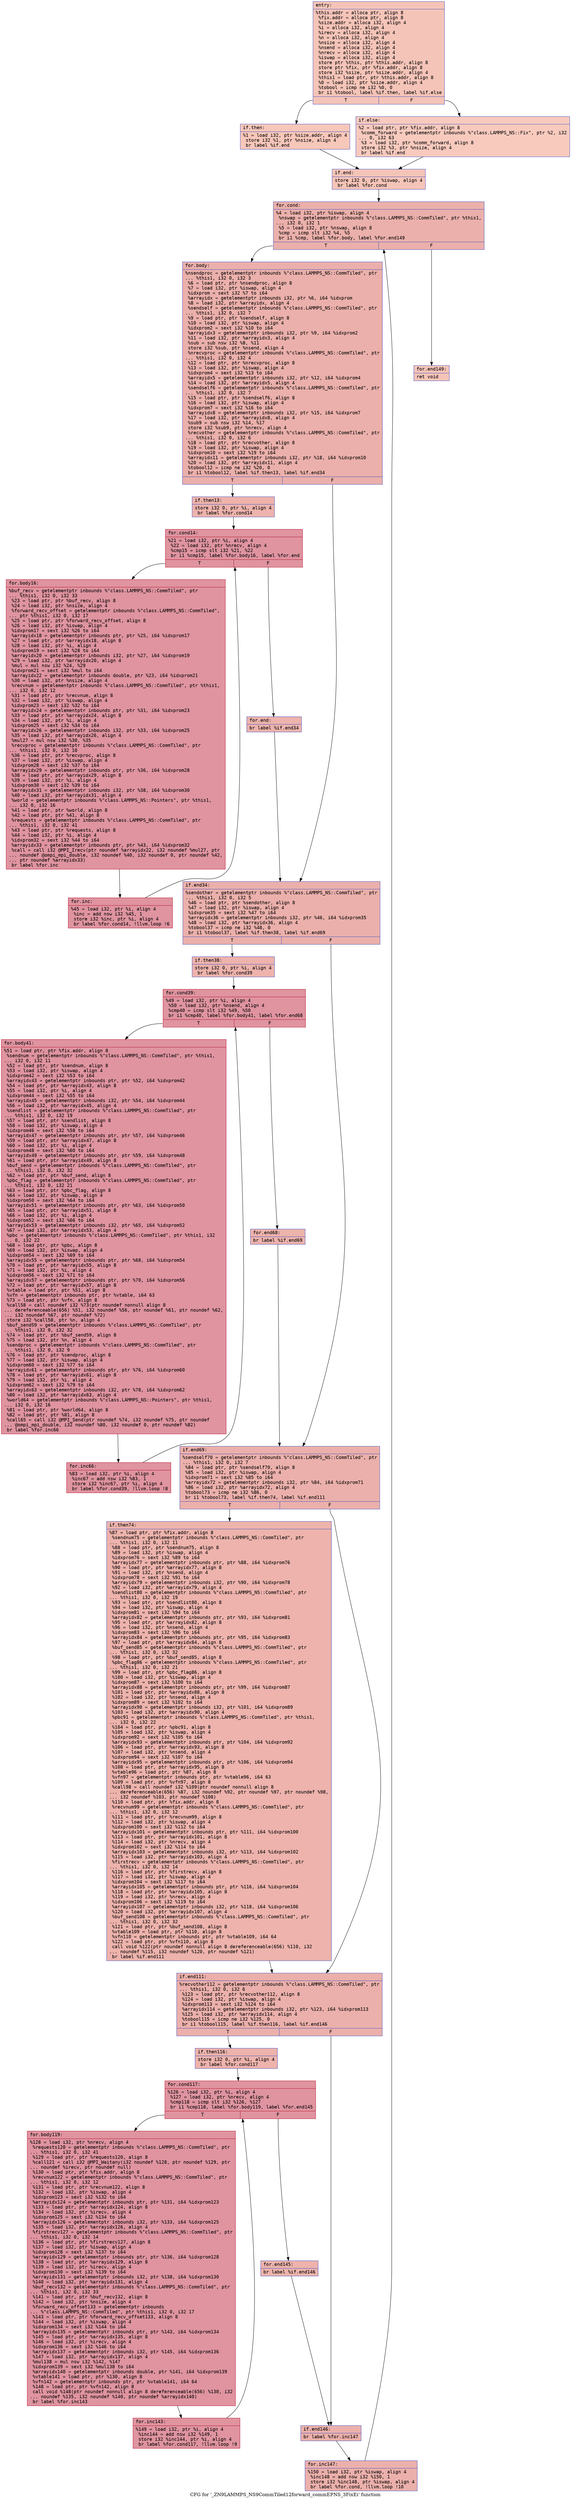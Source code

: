 digraph "CFG for '_ZN9LAMMPS_NS9CommTiled12forward_commEPNS_3FixEi' function" {
	label="CFG for '_ZN9LAMMPS_NS9CommTiled12forward_commEPNS_3FixEi' function";

	Node0x55607762fda0 [shape=record,color="#3d50c3ff", style=filled, fillcolor="#e97a5f70" fontname="Courier",label="{entry:\l|  %this.addr = alloca ptr, align 8\l  %fix.addr = alloca ptr, align 8\l  %size.addr = alloca i32, align 4\l  %i = alloca i32, align 4\l  %irecv = alloca i32, align 4\l  %n = alloca i32, align 4\l  %nsize = alloca i32, align 4\l  %nsend = alloca i32, align 4\l  %nrecv = alloca i32, align 4\l  %iswap = alloca i32, align 4\l  store ptr %this, ptr %this.addr, align 8\l  store ptr %fix, ptr %fix.addr, align 8\l  store i32 %size, ptr %size.addr, align 4\l  %this1 = load ptr, ptr %this.addr, align 8\l  %0 = load i32, ptr %size.addr, align 4\l  %tobool = icmp ne i32 %0, 0\l  br i1 %tobool, label %if.then, label %if.else\l|{<s0>T|<s1>F}}"];
	Node0x55607762fda0:s0 -> Node0x556077630900[tooltip="entry -> if.then\nProbability 62.50%" ];
	Node0x55607762fda0:s1 -> Node0x556077630970[tooltip="entry -> if.else\nProbability 37.50%" ];
	Node0x556077630900 [shape=record,color="#3d50c3ff", style=filled, fillcolor="#ec7f6370" fontname="Courier",label="{if.then:\l|  %1 = load i32, ptr %size.addr, align 4\l  store i32 %1, ptr %nsize, align 4\l  br label %if.end\l}"];
	Node0x556077630900 -> Node0x5560776346f0[tooltip="if.then -> if.end\nProbability 100.00%" ];
	Node0x556077630970 [shape=record,color="#3d50c3ff", style=filled, fillcolor="#ef886b70" fontname="Courier",label="{if.else:\l|  %2 = load ptr, ptr %fix.addr, align 8\l  %comm_forward = getelementptr inbounds %\"class.LAMMPS_NS::Fix\", ptr %2, i32\l... 0, i32 63\l  %3 = load i32, ptr %comm_forward, align 8\l  store i32 %3, ptr %nsize, align 4\l  br label %if.end\l}"];
	Node0x556077630970 -> Node0x5560776346f0[tooltip="if.else -> if.end\nProbability 100.00%" ];
	Node0x5560776346f0 [shape=record,color="#3d50c3ff", style=filled, fillcolor="#e97a5f70" fontname="Courier",label="{if.end:\l|  store i32 0, ptr %iswap, align 4\l  br label %for.cond\l}"];
	Node0x5560776346f0 -> Node0x556077634ba0[tooltip="if.end -> for.cond\nProbability 100.00%" ];
	Node0x556077634ba0 [shape=record,color="#3d50c3ff", style=filled, fillcolor="#d24b4070" fontname="Courier",label="{for.cond:\l|  %4 = load i32, ptr %iswap, align 4\l  %nswap = getelementptr inbounds %\"class.LAMMPS_NS::CommTiled\", ptr %this1,\l... i32 0, i32 1\l  %5 = load i32, ptr %nswap, align 8\l  %cmp = icmp slt i32 %4, %5\l  br i1 %cmp, label %for.body, label %for.end149\l|{<s0>T|<s1>F}}"];
	Node0x556077634ba0:s0 -> Node0x556077634f20[tooltip="for.cond -> for.body\nProbability 96.88%" ];
	Node0x556077634ba0:s1 -> Node0x556077634fa0[tooltip="for.cond -> for.end149\nProbability 3.12%" ];
	Node0x556077634f20 [shape=record,color="#3d50c3ff", style=filled, fillcolor="#d24b4070" fontname="Courier",label="{for.body:\l|  %nsendproc = getelementptr inbounds %\"class.LAMMPS_NS::CommTiled\", ptr\l... %this1, i32 0, i32 3\l  %6 = load ptr, ptr %nsendproc, align 8\l  %7 = load i32, ptr %iswap, align 4\l  %idxprom = sext i32 %7 to i64\l  %arrayidx = getelementptr inbounds i32, ptr %6, i64 %idxprom\l  %8 = load i32, ptr %arrayidx, align 4\l  %sendself = getelementptr inbounds %\"class.LAMMPS_NS::CommTiled\", ptr\l... %this1, i32 0, i32 7\l  %9 = load ptr, ptr %sendself, align 8\l  %10 = load i32, ptr %iswap, align 4\l  %idxprom2 = sext i32 %10 to i64\l  %arrayidx3 = getelementptr inbounds i32, ptr %9, i64 %idxprom2\l  %11 = load i32, ptr %arrayidx3, align 4\l  %sub = sub nsw i32 %8, %11\l  store i32 %sub, ptr %nsend, align 4\l  %nrecvproc = getelementptr inbounds %\"class.LAMMPS_NS::CommTiled\", ptr\l... %this1, i32 0, i32 4\l  %12 = load ptr, ptr %nrecvproc, align 8\l  %13 = load i32, ptr %iswap, align 4\l  %idxprom4 = sext i32 %13 to i64\l  %arrayidx5 = getelementptr inbounds i32, ptr %12, i64 %idxprom4\l  %14 = load i32, ptr %arrayidx5, align 4\l  %sendself6 = getelementptr inbounds %\"class.LAMMPS_NS::CommTiled\", ptr\l... %this1, i32 0, i32 7\l  %15 = load ptr, ptr %sendself6, align 8\l  %16 = load i32, ptr %iswap, align 4\l  %idxprom7 = sext i32 %16 to i64\l  %arrayidx8 = getelementptr inbounds i32, ptr %15, i64 %idxprom7\l  %17 = load i32, ptr %arrayidx8, align 4\l  %sub9 = sub nsw i32 %14, %17\l  store i32 %sub9, ptr %nrecv, align 4\l  %recvother = getelementptr inbounds %\"class.LAMMPS_NS::CommTiled\", ptr\l... %this1, i32 0, i32 6\l  %18 = load ptr, ptr %recvother, align 8\l  %19 = load i32, ptr %iswap, align 4\l  %idxprom10 = sext i32 %19 to i64\l  %arrayidx11 = getelementptr inbounds i32, ptr %18, i64 %idxprom10\l  %20 = load i32, ptr %arrayidx11, align 4\l  %tobool12 = icmp ne i32 %20, 0\l  br i1 %tobool12, label %if.then13, label %if.end34\l|{<s0>T|<s1>F}}"];
	Node0x556077634f20:s0 -> Node0x556077636900[tooltip="for.body -> if.then13\nProbability 62.50%" ];
	Node0x556077634f20:s1 -> Node0x556077636980[tooltip="for.body -> if.end34\nProbability 37.50%" ];
	Node0x556077636900 [shape=record,color="#3d50c3ff", style=filled, fillcolor="#d6524470" fontname="Courier",label="{if.then13:\l|  store i32 0, ptr %i, align 4\l  br label %for.cond14\l}"];
	Node0x556077636900 -> Node0x556077636b50[tooltip="if.then13 -> for.cond14\nProbability 100.00%" ];
	Node0x556077636b50 [shape=record,color="#b70d28ff", style=filled, fillcolor="#b70d2870" fontname="Courier",label="{for.cond14:\l|  %21 = load i32, ptr %i, align 4\l  %22 = load i32, ptr %nrecv, align 4\l  %cmp15 = icmp slt i32 %21, %22\l  br i1 %cmp15, label %for.body16, label %for.end\l|{<s0>T|<s1>F}}"];
	Node0x556077636b50:s0 -> Node0x556077636df0[tooltip="for.cond14 -> for.body16\nProbability 96.88%" ];
	Node0x556077636b50:s1 -> Node0x556077636e70[tooltip="for.cond14 -> for.end\nProbability 3.12%" ];
	Node0x556077636df0 [shape=record,color="#b70d28ff", style=filled, fillcolor="#b70d2870" fontname="Courier",label="{for.body16:\l|  %buf_recv = getelementptr inbounds %\"class.LAMMPS_NS::CommTiled\", ptr\l... %this1, i32 0, i32 33\l  %23 = load ptr, ptr %buf_recv, align 8\l  %24 = load i32, ptr %nsize, align 4\l  %forward_recv_offset = getelementptr inbounds %\"class.LAMMPS_NS::CommTiled\",\l... ptr %this1, i32 0, i32 17\l  %25 = load ptr, ptr %forward_recv_offset, align 8\l  %26 = load i32, ptr %iswap, align 4\l  %idxprom17 = sext i32 %26 to i64\l  %arrayidx18 = getelementptr inbounds ptr, ptr %25, i64 %idxprom17\l  %27 = load ptr, ptr %arrayidx18, align 8\l  %28 = load i32, ptr %i, align 4\l  %idxprom19 = sext i32 %28 to i64\l  %arrayidx20 = getelementptr inbounds i32, ptr %27, i64 %idxprom19\l  %29 = load i32, ptr %arrayidx20, align 4\l  %mul = mul nsw i32 %24, %29\l  %idxprom21 = sext i32 %mul to i64\l  %arrayidx22 = getelementptr inbounds double, ptr %23, i64 %idxprom21\l  %30 = load i32, ptr %nsize, align 4\l  %recvnum = getelementptr inbounds %\"class.LAMMPS_NS::CommTiled\", ptr %this1,\l... i32 0, i32 12\l  %31 = load ptr, ptr %recvnum, align 8\l  %32 = load i32, ptr %iswap, align 4\l  %idxprom23 = sext i32 %32 to i64\l  %arrayidx24 = getelementptr inbounds ptr, ptr %31, i64 %idxprom23\l  %33 = load ptr, ptr %arrayidx24, align 8\l  %34 = load i32, ptr %i, align 4\l  %idxprom25 = sext i32 %34 to i64\l  %arrayidx26 = getelementptr inbounds i32, ptr %33, i64 %idxprom25\l  %35 = load i32, ptr %arrayidx26, align 4\l  %mul27 = mul nsw i32 %30, %35\l  %recvproc = getelementptr inbounds %\"class.LAMMPS_NS::CommTiled\", ptr\l... %this1, i32 0, i32 10\l  %36 = load ptr, ptr %recvproc, align 8\l  %37 = load i32, ptr %iswap, align 4\l  %idxprom28 = sext i32 %37 to i64\l  %arrayidx29 = getelementptr inbounds ptr, ptr %36, i64 %idxprom28\l  %38 = load ptr, ptr %arrayidx29, align 8\l  %39 = load i32, ptr %i, align 4\l  %idxprom30 = sext i32 %39 to i64\l  %arrayidx31 = getelementptr inbounds i32, ptr %38, i64 %idxprom30\l  %40 = load i32, ptr %arrayidx31, align 4\l  %world = getelementptr inbounds %\"class.LAMMPS_NS::Pointers\", ptr %this1,\l... i32 0, i32 16\l  %41 = load ptr, ptr %world, align 8\l  %42 = load ptr, ptr %41, align 8\l  %requests = getelementptr inbounds %\"class.LAMMPS_NS::CommTiled\", ptr\l... %this1, i32 0, i32 41\l  %43 = load ptr, ptr %requests, align 8\l  %44 = load i32, ptr %i, align 4\l  %idxprom32 = sext i32 %44 to i64\l  %arrayidx33 = getelementptr inbounds ptr, ptr %43, i64 %idxprom32\l  %call = call i32 @MPI_Irecv(ptr noundef %arrayidx22, i32 noundef %mul27, ptr\l... noundef @ompi_mpi_double, i32 noundef %40, i32 noundef 0, ptr noundef %42,\l... ptr noundef %arrayidx33)\l  br label %for.inc\l}"];
	Node0x556077636df0 -> Node0x5560776392d0[tooltip="for.body16 -> for.inc\nProbability 100.00%" ];
	Node0x5560776392d0 [shape=record,color="#b70d28ff", style=filled, fillcolor="#b70d2870" fontname="Courier",label="{for.inc:\l|  %45 = load i32, ptr %i, align 4\l  %inc = add nsw i32 %45, 1\l  store i32 %inc, ptr %i, align 4\l  br label %for.cond14, !llvm.loop !6\l}"];
	Node0x5560776392d0 -> Node0x556077636b50[tooltip="for.inc -> for.cond14\nProbability 100.00%" ];
	Node0x556077636e70 [shape=record,color="#3d50c3ff", style=filled, fillcolor="#d6524470" fontname="Courier",label="{for.end:\l|  br label %if.end34\l}"];
	Node0x556077636e70 -> Node0x556077636980[tooltip="for.end -> if.end34\nProbability 100.00%" ];
	Node0x556077636980 [shape=record,color="#3d50c3ff", style=filled, fillcolor="#d24b4070" fontname="Courier",label="{if.end34:\l|  %sendother = getelementptr inbounds %\"class.LAMMPS_NS::CommTiled\", ptr\l... %this1, i32 0, i32 5\l  %46 = load ptr, ptr %sendother, align 8\l  %47 = load i32, ptr %iswap, align 4\l  %idxprom35 = sext i32 %47 to i64\l  %arrayidx36 = getelementptr inbounds i32, ptr %46, i64 %idxprom35\l  %48 = load i32, ptr %arrayidx36, align 4\l  %tobool37 = icmp ne i32 %48, 0\l  br i1 %tobool37, label %if.then38, label %if.end69\l|{<s0>T|<s1>F}}"];
	Node0x556077636980:s0 -> Node0x55607763a2d0[tooltip="if.end34 -> if.then38\nProbability 62.50%" ];
	Node0x556077636980:s1 -> Node0x55607763a350[tooltip="if.end34 -> if.end69\nProbability 37.50%" ];
	Node0x55607763a2d0 [shape=record,color="#3d50c3ff", style=filled, fillcolor="#d6524470" fontname="Courier",label="{if.then38:\l|  store i32 0, ptr %i, align 4\l  br label %for.cond39\l}"];
	Node0x55607763a2d0 -> Node0x55607763a520[tooltip="if.then38 -> for.cond39\nProbability 100.00%" ];
	Node0x55607763a520 [shape=record,color="#b70d28ff", style=filled, fillcolor="#b70d2870" fontname="Courier",label="{for.cond39:\l|  %49 = load i32, ptr %i, align 4\l  %50 = load i32, ptr %nsend, align 4\l  %cmp40 = icmp slt i32 %49, %50\l  br i1 %cmp40, label %for.body41, label %for.end68\l|{<s0>T|<s1>F}}"];
	Node0x55607763a520:s0 -> Node0x55607763a7c0[tooltip="for.cond39 -> for.body41\nProbability 96.88%" ];
	Node0x55607763a520:s1 -> Node0x55607763a840[tooltip="for.cond39 -> for.end68\nProbability 3.12%" ];
	Node0x55607763a7c0 [shape=record,color="#b70d28ff", style=filled, fillcolor="#b70d2870" fontname="Courier",label="{for.body41:\l|  %51 = load ptr, ptr %fix.addr, align 8\l  %sendnum = getelementptr inbounds %\"class.LAMMPS_NS::CommTiled\", ptr %this1,\l... i32 0, i32 11\l  %52 = load ptr, ptr %sendnum, align 8\l  %53 = load i32, ptr %iswap, align 4\l  %idxprom42 = sext i32 %53 to i64\l  %arrayidx43 = getelementptr inbounds ptr, ptr %52, i64 %idxprom42\l  %54 = load ptr, ptr %arrayidx43, align 8\l  %55 = load i32, ptr %i, align 4\l  %idxprom44 = sext i32 %55 to i64\l  %arrayidx45 = getelementptr inbounds i32, ptr %54, i64 %idxprom44\l  %56 = load i32, ptr %arrayidx45, align 4\l  %sendlist = getelementptr inbounds %\"class.LAMMPS_NS::CommTiled\", ptr\l... %this1, i32 0, i32 19\l  %57 = load ptr, ptr %sendlist, align 8\l  %58 = load i32, ptr %iswap, align 4\l  %idxprom46 = sext i32 %58 to i64\l  %arrayidx47 = getelementptr inbounds ptr, ptr %57, i64 %idxprom46\l  %59 = load ptr, ptr %arrayidx47, align 8\l  %60 = load i32, ptr %i, align 4\l  %idxprom48 = sext i32 %60 to i64\l  %arrayidx49 = getelementptr inbounds ptr, ptr %59, i64 %idxprom48\l  %61 = load ptr, ptr %arrayidx49, align 8\l  %buf_send = getelementptr inbounds %\"class.LAMMPS_NS::CommTiled\", ptr\l... %this1, i32 0, i32 32\l  %62 = load ptr, ptr %buf_send, align 8\l  %pbc_flag = getelementptr inbounds %\"class.LAMMPS_NS::CommTiled\", ptr\l... %this1, i32 0, i32 21\l  %63 = load ptr, ptr %pbc_flag, align 8\l  %64 = load i32, ptr %iswap, align 4\l  %idxprom50 = sext i32 %64 to i64\l  %arrayidx51 = getelementptr inbounds ptr, ptr %63, i64 %idxprom50\l  %65 = load ptr, ptr %arrayidx51, align 8\l  %66 = load i32, ptr %i, align 4\l  %idxprom52 = sext i32 %66 to i64\l  %arrayidx53 = getelementptr inbounds i32, ptr %65, i64 %idxprom52\l  %67 = load i32, ptr %arrayidx53, align 4\l  %pbc = getelementptr inbounds %\"class.LAMMPS_NS::CommTiled\", ptr %this1, i32\l... 0, i32 22\l  %68 = load ptr, ptr %pbc, align 8\l  %69 = load i32, ptr %iswap, align 4\l  %idxprom54 = sext i32 %69 to i64\l  %arrayidx55 = getelementptr inbounds ptr, ptr %68, i64 %idxprom54\l  %70 = load ptr, ptr %arrayidx55, align 8\l  %71 = load i32, ptr %i, align 4\l  %idxprom56 = sext i32 %71 to i64\l  %arrayidx57 = getelementptr inbounds ptr, ptr %70, i64 %idxprom56\l  %72 = load ptr, ptr %arrayidx57, align 8\l  %vtable = load ptr, ptr %51, align 8\l  %vfn = getelementptr inbounds ptr, ptr %vtable, i64 63\l  %73 = load ptr, ptr %vfn, align 8\l  %call58 = call noundef i32 %73(ptr noundef nonnull align 8\l... dereferenceable(656) %51, i32 noundef %56, ptr noundef %61, ptr noundef %62,\l... i32 noundef %67, ptr noundef %72)\l  store i32 %call58, ptr %n, align 4\l  %buf_send59 = getelementptr inbounds %\"class.LAMMPS_NS::CommTiled\", ptr\l... %this1, i32 0, i32 32\l  %74 = load ptr, ptr %buf_send59, align 8\l  %75 = load i32, ptr %n, align 4\l  %sendproc = getelementptr inbounds %\"class.LAMMPS_NS::CommTiled\", ptr\l... %this1, i32 0, i32 9\l  %76 = load ptr, ptr %sendproc, align 8\l  %77 = load i32, ptr %iswap, align 4\l  %idxprom60 = sext i32 %77 to i64\l  %arrayidx61 = getelementptr inbounds ptr, ptr %76, i64 %idxprom60\l  %78 = load ptr, ptr %arrayidx61, align 8\l  %79 = load i32, ptr %i, align 4\l  %idxprom62 = sext i32 %79 to i64\l  %arrayidx63 = getelementptr inbounds i32, ptr %78, i64 %idxprom62\l  %80 = load i32, ptr %arrayidx63, align 4\l  %world64 = getelementptr inbounds %\"class.LAMMPS_NS::Pointers\", ptr %this1,\l... i32 0, i32 16\l  %81 = load ptr, ptr %world64, align 8\l  %82 = load ptr, ptr %81, align 8\l  %call65 = call i32 @MPI_Send(ptr noundef %74, i32 noundef %75, ptr noundef\l... @ompi_mpi_double, i32 noundef %80, i32 noundef 0, ptr noundef %82)\l  br label %for.inc66\l}"];
	Node0x55607763a7c0 -> Node0x55607763db00[tooltip="for.body41 -> for.inc66\nProbability 100.00%" ];
	Node0x55607763db00 [shape=record,color="#b70d28ff", style=filled, fillcolor="#b70d2870" fontname="Courier",label="{for.inc66:\l|  %83 = load i32, ptr %i, align 4\l  %inc67 = add nsw i32 %83, 1\l  store i32 %inc67, ptr %i, align 4\l  br label %for.cond39, !llvm.loop !8\l}"];
	Node0x55607763db00 -> Node0x55607763a520[tooltip="for.inc66 -> for.cond39\nProbability 100.00%" ];
	Node0x55607763a840 [shape=record,color="#3d50c3ff", style=filled, fillcolor="#d6524470" fontname="Courier",label="{for.end68:\l|  br label %if.end69\l}"];
	Node0x55607763a840 -> Node0x55607763a350[tooltip="for.end68 -> if.end69\nProbability 100.00%" ];
	Node0x55607763a350 [shape=record,color="#3d50c3ff", style=filled, fillcolor="#d24b4070" fontname="Courier",label="{if.end69:\l|  %sendself70 = getelementptr inbounds %\"class.LAMMPS_NS::CommTiled\", ptr\l... %this1, i32 0, i32 7\l  %84 = load ptr, ptr %sendself70, align 8\l  %85 = load i32, ptr %iswap, align 4\l  %idxprom71 = sext i32 %85 to i64\l  %arrayidx72 = getelementptr inbounds i32, ptr %84, i64 %idxprom71\l  %86 = load i32, ptr %arrayidx72, align 4\l  %tobool73 = icmp ne i32 %86, 0\l  br i1 %tobool73, label %if.then74, label %if.end111\l|{<s0>T|<s1>F}}"];
	Node0x55607763a350:s0 -> Node0x55607763e440[tooltip="if.end69 -> if.then74\nProbability 62.50%" ];
	Node0x55607763a350:s1 -> Node0x55607763e4c0[tooltip="if.end69 -> if.end111\nProbability 37.50%" ];
	Node0x55607763e440 [shape=record,color="#3d50c3ff", style=filled, fillcolor="#d6524470" fontname="Courier",label="{if.then74:\l|  %87 = load ptr, ptr %fix.addr, align 8\l  %sendnum75 = getelementptr inbounds %\"class.LAMMPS_NS::CommTiled\", ptr\l... %this1, i32 0, i32 11\l  %88 = load ptr, ptr %sendnum75, align 8\l  %89 = load i32, ptr %iswap, align 4\l  %idxprom76 = sext i32 %89 to i64\l  %arrayidx77 = getelementptr inbounds ptr, ptr %88, i64 %idxprom76\l  %90 = load ptr, ptr %arrayidx77, align 8\l  %91 = load i32, ptr %nsend, align 4\l  %idxprom78 = sext i32 %91 to i64\l  %arrayidx79 = getelementptr inbounds i32, ptr %90, i64 %idxprom78\l  %92 = load i32, ptr %arrayidx79, align 4\l  %sendlist80 = getelementptr inbounds %\"class.LAMMPS_NS::CommTiled\", ptr\l... %this1, i32 0, i32 19\l  %93 = load ptr, ptr %sendlist80, align 8\l  %94 = load i32, ptr %iswap, align 4\l  %idxprom81 = sext i32 %94 to i64\l  %arrayidx82 = getelementptr inbounds ptr, ptr %93, i64 %idxprom81\l  %95 = load ptr, ptr %arrayidx82, align 8\l  %96 = load i32, ptr %nsend, align 4\l  %idxprom83 = sext i32 %96 to i64\l  %arrayidx84 = getelementptr inbounds ptr, ptr %95, i64 %idxprom83\l  %97 = load ptr, ptr %arrayidx84, align 8\l  %buf_send85 = getelementptr inbounds %\"class.LAMMPS_NS::CommTiled\", ptr\l... %this1, i32 0, i32 32\l  %98 = load ptr, ptr %buf_send85, align 8\l  %pbc_flag86 = getelementptr inbounds %\"class.LAMMPS_NS::CommTiled\", ptr\l... %this1, i32 0, i32 21\l  %99 = load ptr, ptr %pbc_flag86, align 8\l  %100 = load i32, ptr %iswap, align 4\l  %idxprom87 = sext i32 %100 to i64\l  %arrayidx88 = getelementptr inbounds ptr, ptr %99, i64 %idxprom87\l  %101 = load ptr, ptr %arrayidx88, align 8\l  %102 = load i32, ptr %nsend, align 4\l  %idxprom89 = sext i32 %102 to i64\l  %arrayidx90 = getelementptr inbounds i32, ptr %101, i64 %idxprom89\l  %103 = load i32, ptr %arrayidx90, align 4\l  %pbc91 = getelementptr inbounds %\"class.LAMMPS_NS::CommTiled\", ptr %this1,\l... i32 0, i32 22\l  %104 = load ptr, ptr %pbc91, align 8\l  %105 = load i32, ptr %iswap, align 4\l  %idxprom92 = sext i32 %105 to i64\l  %arrayidx93 = getelementptr inbounds ptr, ptr %104, i64 %idxprom92\l  %106 = load ptr, ptr %arrayidx93, align 8\l  %107 = load i32, ptr %nsend, align 4\l  %idxprom94 = sext i32 %107 to i64\l  %arrayidx95 = getelementptr inbounds ptr, ptr %106, i64 %idxprom94\l  %108 = load ptr, ptr %arrayidx95, align 8\l  %vtable96 = load ptr, ptr %87, align 8\l  %vfn97 = getelementptr inbounds ptr, ptr %vtable96, i64 63\l  %109 = load ptr, ptr %vfn97, align 8\l  %call98 = call noundef i32 %109(ptr noundef nonnull align 8\l... dereferenceable(656) %87, i32 noundef %92, ptr noundef %97, ptr noundef %98,\l... i32 noundef %103, ptr noundef %108)\l  %110 = load ptr, ptr %fix.addr, align 8\l  %recvnum99 = getelementptr inbounds %\"class.LAMMPS_NS::CommTiled\", ptr\l... %this1, i32 0, i32 12\l  %111 = load ptr, ptr %recvnum99, align 8\l  %112 = load i32, ptr %iswap, align 4\l  %idxprom100 = sext i32 %112 to i64\l  %arrayidx101 = getelementptr inbounds ptr, ptr %111, i64 %idxprom100\l  %113 = load ptr, ptr %arrayidx101, align 8\l  %114 = load i32, ptr %nrecv, align 4\l  %idxprom102 = sext i32 %114 to i64\l  %arrayidx103 = getelementptr inbounds i32, ptr %113, i64 %idxprom102\l  %115 = load i32, ptr %arrayidx103, align 4\l  %firstrecv = getelementptr inbounds %\"class.LAMMPS_NS::CommTiled\", ptr\l... %this1, i32 0, i32 14\l  %116 = load ptr, ptr %firstrecv, align 8\l  %117 = load i32, ptr %iswap, align 4\l  %idxprom104 = sext i32 %117 to i64\l  %arrayidx105 = getelementptr inbounds ptr, ptr %116, i64 %idxprom104\l  %118 = load ptr, ptr %arrayidx105, align 8\l  %119 = load i32, ptr %nrecv, align 4\l  %idxprom106 = sext i32 %119 to i64\l  %arrayidx107 = getelementptr inbounds i32, ptr %118, i64 %idxprom106\l  %120 = load i32, ptr %arrayidx107, align 4\l  %buf_send108 = getelementptr inbounds %\"class.LAMMPS_NS::CommTiled\", ptr\l... %this1, i32 0, i32 32\l  %121 = load ptr, ptr %buf_send108, align 8\l  %vtable109 = load ptr, ptr %110, align 8\l  %vfn110 = getelementptr inbounds ptr, ptr %vtable109, i64 64\l  %122 = load ptr, ptr %vfn110, align 8\l  call void %122(ptr noundef nonnull align 8 dereferenceable(656) %110, i32\l... noundef %115, i32 noundef %120, ptr noundef %121)\l  br label %if.end111\l}"];
	Node0x55607763e440 -> Node0x55607763e4c0[tooltip="if.then74 -> if.end111\nProbability 100.00%" ];
	Node0x55607763e4c0 [shape=record,color="#3d50c3ff", style=filled, fillcolor="#d24b4070" fontname="Courier",label="{if.end111:\l|  %recvother112 = getelementptr inbounds %\"class.LAMMPS_NS::CommTiled\", ptr\l... %this1, i32 0, i32 6\l  %123 = load ptr, ptr %recvother112, align 8\l  %124 = load i32, ptr %iswap, align 4\l  %idxprom113 = sext i32 %124 to i64\l  %arrayidx114 = getelementptr inbounds i32, ptr %123, i64 %idxprom113\l  %125 = load i32, ptr %arrayidx114, align 4\l  %tobool115 = icmp ne i32 %125, 0\l  br i1 %tobool115, label %if.then116, label %if.end146\l|{<s0>T|<s1>F}}"];
	Node0x55607763e4c0:s0 -> Node0x5560776423d0[tooltip="if.end111 -> if.then116\nProbability 62.50%" ];
	Node0x55607763e4c0:s1 -> Node0x556077642450[tooltip="if.end111 -> if.end146\nProbability 37.50%" ];
	Node0x5560776423d0 [shape=record,color="#3d50c3ff", style=filled, fillcolor="#d6524470" fontname="Courier",label="{if.then116:\l|  store i32 0, ptr %i, align 4\l  br label %for.cond117\l}"];
	Node0x5560776423d0 -> Node0x556077642620[tooltip="if.then116 -> for.cond117\nProbability 100.00%" ];
	Node0x556077642620 [shape=record,color="#b70d28ff", style=filled, fillcolor="#b70d2870" fontname="Courier",label="{for.cond117:\l|  %126 = load i32, ptr %i, align 4\l  %127 = load i32, ptr %nrecv, align 4\l  %cmp118 = icmp slt i32 %126, %127\l  br i1 %cmp118, label %for.body119, label %for.end145\l|{<s0>T|<s1>F}}"];
	Node0x556077642620:s0 -> Node0x5560776428a0[tooltip="for.cond117 -> for.body119\nProbability 96.88%" ];
	Node0x556077642620:s1 -> Node0x556077642920[tooltip="for.cond117 -> for.end145\nProbability 3.12%" ];
	Node0x5560776428a0 [shape=record,color="#b70d28ff", style=filled, fillcolor="#b70d2870" fontname="Courier",label="{for.body119:\l|  %128 = load i32, ptr %nrecv, align 4\l  %requests120 = getelementptr inbounds %\"class.LAMMPS_NS::CommTiled\", ptr\l... %this1, i32 0, i32 41\l  %129 = load ptr, ptr %requests120, align 8\l  %call121 = call i32 @MPI_Waitany(i32 noundef %128, ptr noundef %129, ptr\l... noundef %irecv, ptr noundef null)\l  %130 = load ptr, ptr %fix.addr, align 8\l  %recvnum122 = getelementptr inbounds %\"class.LAMMPS_NS::CommTiled\", ptr\l... %this1, i32 0, i32 12\l  %131 = load ptr, ptr %recvnum122, align 8\l  %132 = load i32, ptr %iswap, align 4\l  %idxprom123 = sext i32 %132 to i64\l  %arrayidx124 = getelementptr inbounds ptr, ptr %131, i64 %idxprom123\l  %133 = load ptr, ptr %arrayidx124, align 8\l  %134 = load i32, ptr %irecv, align 4\l  %idxprom125 = sext i32 %134 to i64\l  %arrayidx126 = getelementptr inbounds i32, ptr %133, i64 %idxprom125\l  %135 = load i32, ptr %arrayidx126, align 4\l  %firstrecv127 = getelementptr inbounds %\"class.LAMMPS_NS::CommTiled\", ptr\l... %this1, i32 0, i32 14\l  %136 = load ptr, ptr %firstrecv127, align 8\l  %137 = load i32, ptr %iswap, align 4\l  %idxprom128 = sext i32 %137 to i64\l  %arrayidx129 = getelementptr inbounds ptr, ptr %136, i64 %idxprom128\l  %138 = load ptr, ptr %arrayidx129, align 8\l  %139 = load i32, ptr %irecv, align 4\l  %idxprom130 = sext i32 %139 to i64\l  %arrayidx131 = getelementptr inbounds i32, ptr %138, i64 %idxprom130\l  %140 = load i32, ptr %arrayidx131, align 4\l  %buf_recv132 = getelementptr inbounds %\"class.LAMMPS_NS::CommTiled\", ptr\l... %this1, i32 0, i32 33\l  %141 = load ptr, ptr %buf_recv132, align 8\l  %142 = load i32, ptr %nsize, align 4\l  %forward_recv_offset133 = getelementptr inbounds\l... %\"class.LAMMPS_NS::CommTiled\", ptr %this1, i32 0, i32 17\l  %143 = load ptr, ptr %forward_recv_offset133, align 8\l  %144 = load i32, ptr %iswap, align 4\l  %idxprom134 = sext i32 %144 to i64\l  %arrayidx135 = getelementptr inbounds ptr, ptr %143, i64 %idxprom134\l  %145 = load ptr, ptr %arrayidx135, align 8\l  %146 = load i32, ptr %irecv, align 4\l  %idxprom136 = sext i32 %146 to i64\l  %arrayidx137 = getelementptr inbounds i32, ptr %145, i64 %idxprom136\l  %147 = load i32, ptr %arrayidx137, align 4\l  %mul138 = mul nsw i32 %142, %147\l  %idxprom139 = sext i32 %mul138 to i64\l  %arrayidx140 = getelementptr inbounds double, ptr %141, i64 %idxprom139\l  %vtable141 = load ptr, ptr %130, align 8\l  %vfn142 = getelementptr inbounds ptr, ptr %vtable141, i64 64\l  %148 = load ptr, ptr %vfn142, align 8\l  call void %148(ptr noundef nonnull align 8 dereferenceable(656) %130, i32\l... noundef %135, i32 noundef %140, ptr noundef %arrayidx140)\l  br label %for.inc143\l}"];
	Node0x5560776428a0 -> Node0x55607763bbf0[tooltip="for.body119 -> for.inc143\nProbability 100.00%" ];
	Node0x55607763bbf0 [shape=record,color="#b70d28ff", style=filled, fillcolor="#b70d2870" fontname="Courier",label="{for.inc143:\l|  %149 = load i32, ptr %i, align 4\l  %inc144 = add nsw i32 %149, 1\l  store i32 %inc144, ptr %i, align 4\l  br label %for.cond117, !llvm.loop !9\l}"];
	Node0x55607763bbf0 -> Node0x556077642620[tooltip="for.inc143 -> for.cond117\nProbability 100.00%" ];
	Node0x556077642920 [shape=record,color="#3d50c3ff", style=filled, fillcolor="#d6524470" fontname="Courier",label="{for.end145:\l|  br label %if.end146\l}"];
	Node0x556077642920 -> Node0x556077642450[tooltip="for.end145 -> if.end146\nProbability 100.00%" ];
	Node0x556077642450 [shape=record,color="#3d50c3ff", style=filled, fillcolor="#d24b4070" fontname="Courier",label="{if.end146:\l|  br label %for.inc147\l}"];
	Node0x556077642450 -> Node0x55607763c090[tooltip="if.end146 -> for.inc147\nProbability 100.00%" ];
	Node0x55607763c090 [shape=record,color="#3d50c3ff", style=filled, fillcolor="#d24b4070" fontname="Courier",label="{for.inc147:\l|  %150 = load i32, ptr %iswap, align 4\l  %inc148 = add nsw i32 %150, 1\l  store i32 %inc148, ptr %iswap, align 4\l  br label %for.cond, !llvm.loop !10\l}"];
	Node0x55607763c090 -> Node0x556077634ba0[tooltip="for.inc147 -> for.cond\nProbability 100.00%" ];
	Node0x556077634fa0 [shape=record,color="#3d50c3ff", style=filled, fillcolor="#e97a5f70" fontname="Courier",label="{for.end149:\l|  ret void\l}"];
}
